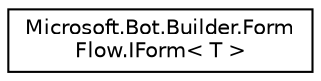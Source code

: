 digraph "Graphical Class Hierarchy"
{
  edge [fontname="Helvetica",fontsize="10",labelfontname="Helvetica",labelfontsize="10"];
  node [fontname="Helvetica",fontsize="10",shape=record];
  rankdir="LR";
  Node1 [label="Microsoft.Bot.Builder.Form\lFlow.IForm\< T \>",height=0.2,width=0.4,color="black", fillcolor="white", style="filled",URL="$d8/d45/class_microsoft_1_1_bot_1_1_builder_1_1_form_flow_1_1_i_form.html",tooltip="Form definition interface. "];
}

